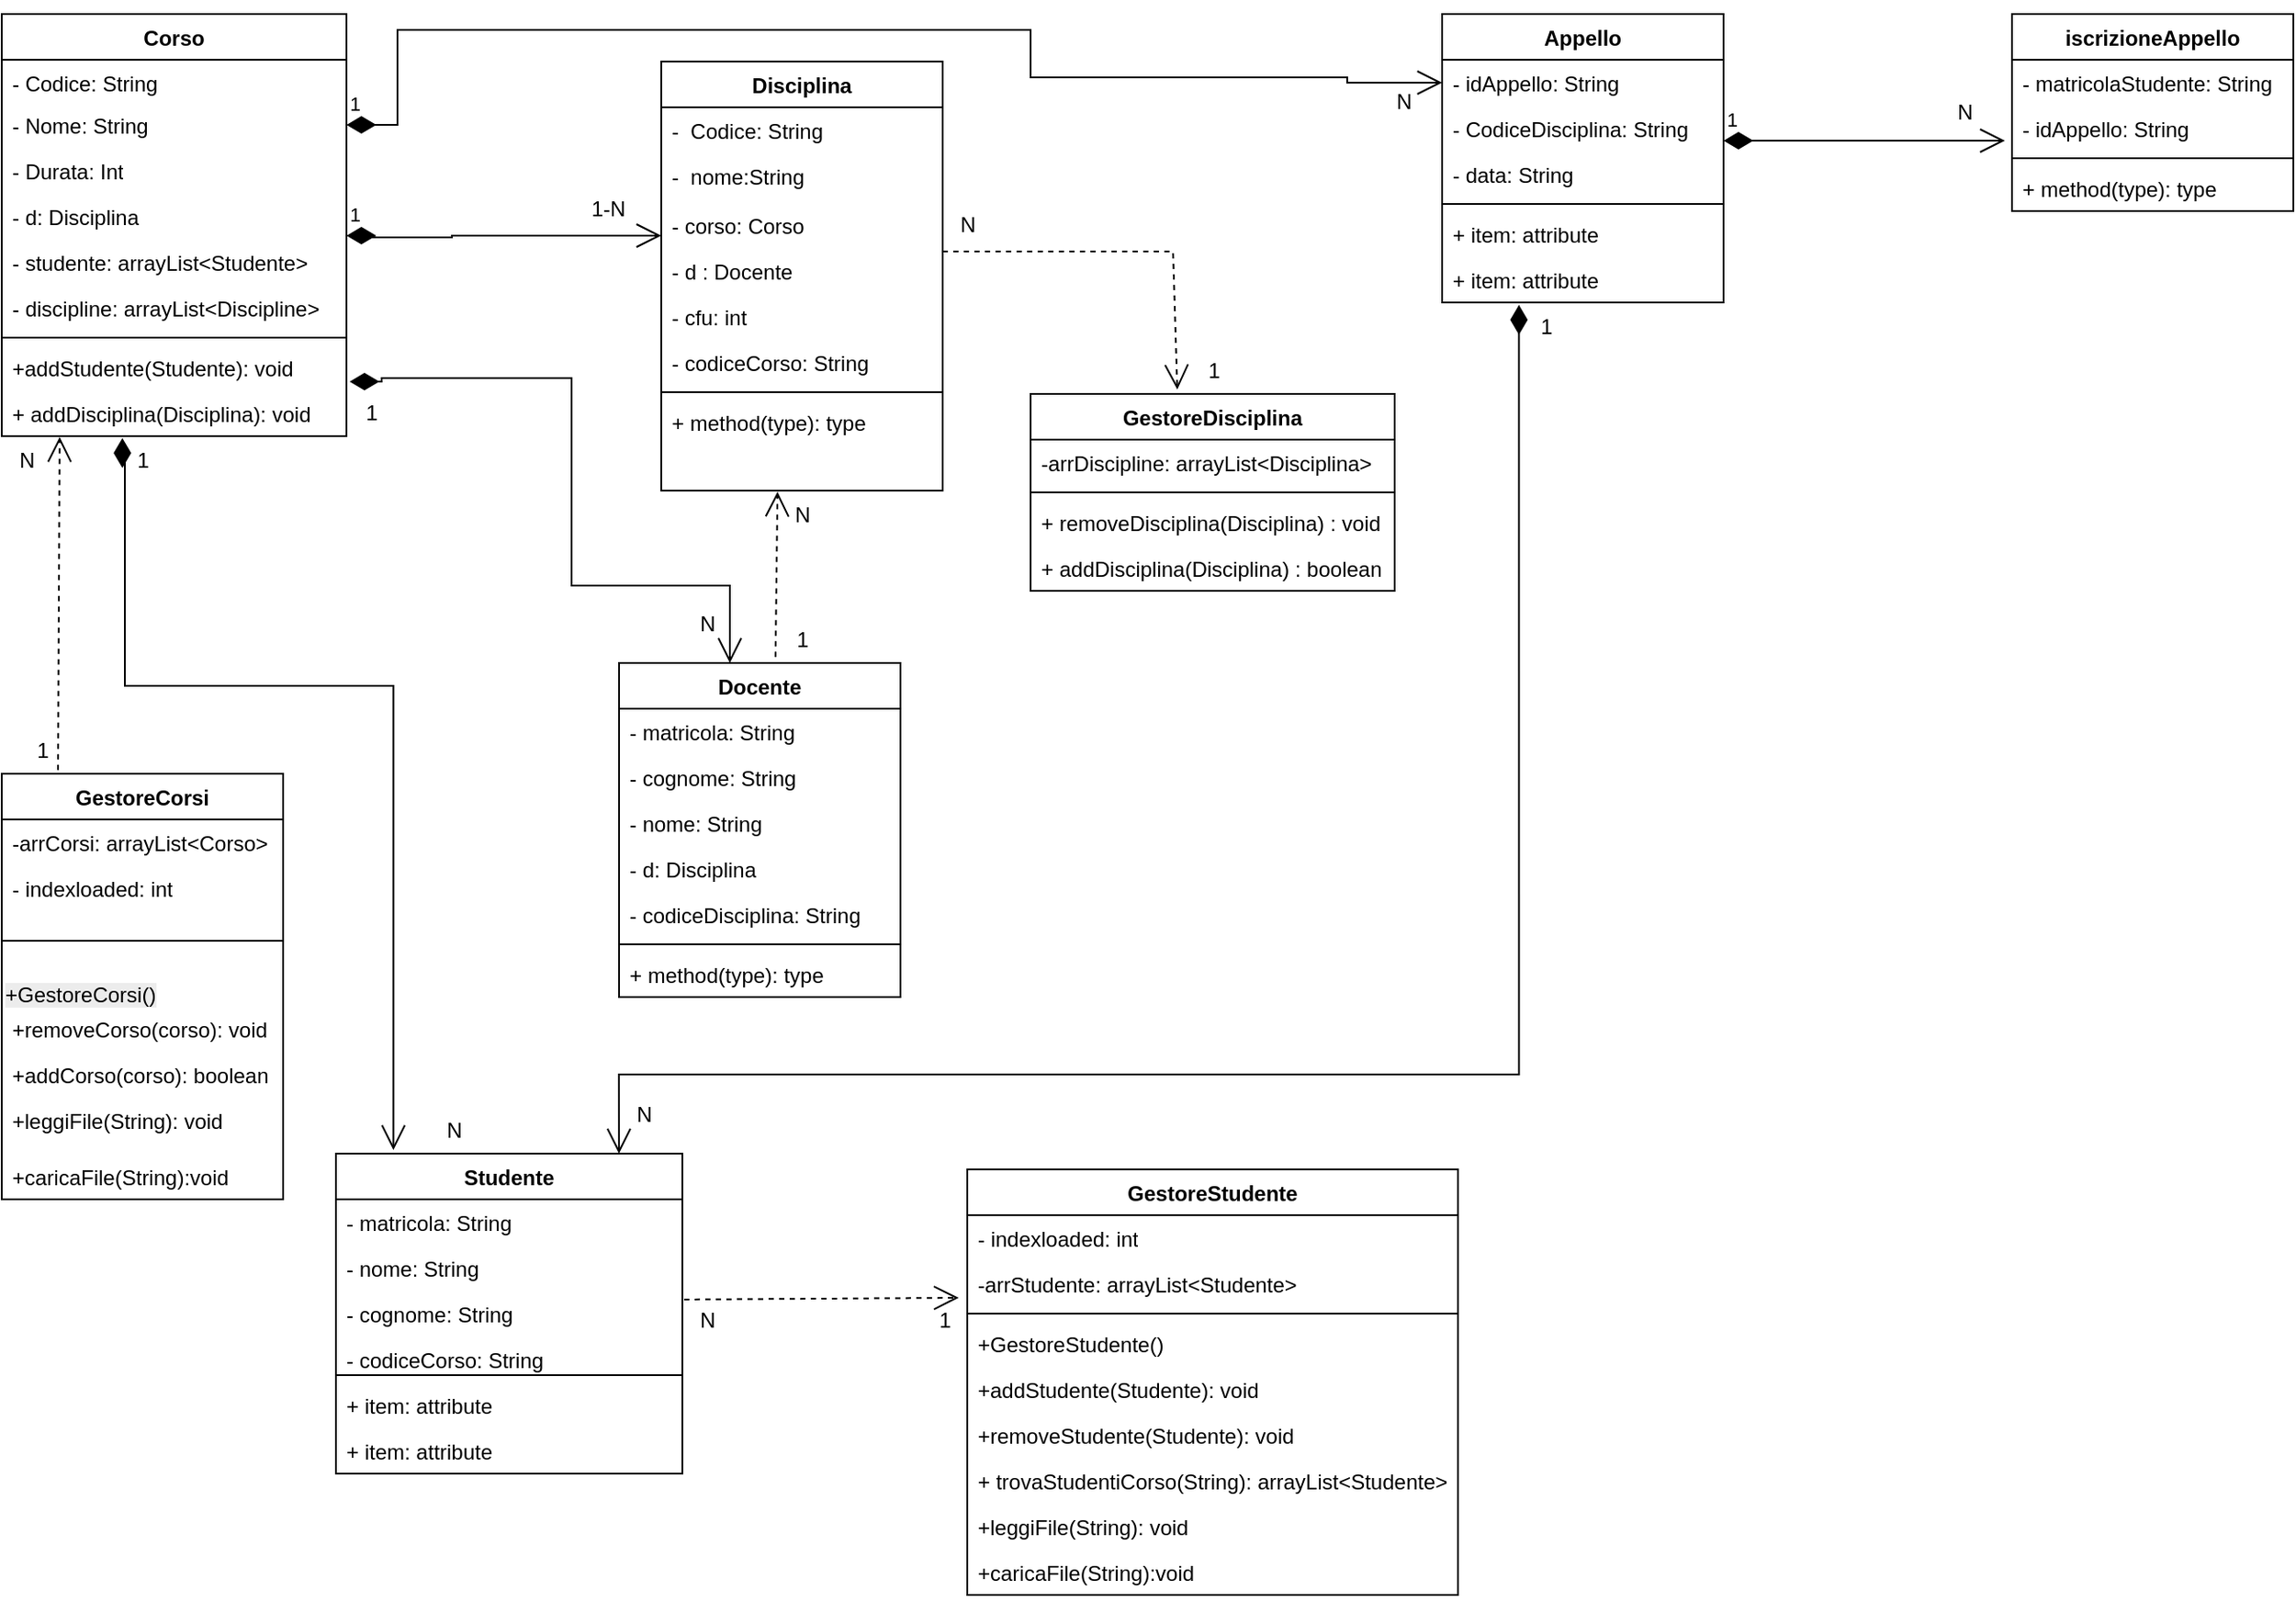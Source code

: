 <mxfile version="27.0.6">
  <diagram name="Pagina-1" id="zrOltd0jvPawRMICQZ1I">
    <mxGraphModel grid="1" page="1" gridSize="9" guides="1" tooltips="1" connect="1" arrows="1" fold="1" pageScale="1" pageWidth="2339" pageHeight="3300" math="0" shadow="0">
      <root>
        <mxCell id="0" />
        <mxCell id="1" parent="0" />
        <mxCell id="u9KpJ67e2X2LZNHjmxZA-2" value="Studente" style="swimlane;fontStyle=1;align=center;verticalAlign=top;childLayout=stackLayout;horizontal=1;startSize=26;horizontalStack=0;resizeParent=1;resizeParentMax=0;resizeLast=0;collapsible=1;marginBottom=0;whiteSpace=wrap;html=1;" vertex="1" parent="1">
          <mxGeometry x="244" y="648" width="197" height="182" as="geometry" />
        </mxCell>
        <mxCell id="u9KpJ67e2X2LZNHjmxZA-3" value="- matricola: String" style="text;strokeColor=none;fillColor=none;align=left;verticalAlign=top;spacingLeft=4;spacingRight=4;overflow=hidden;rotatable=0;points=[[0,0.5],[1,0.5]];portConstraint=eastwest;whiteSpace=wrap;html=1;" vertex="1" parent="u9KpJ67e2X2LZNHjmxZA-2">
          <mxGeometry y="26" width="197" height="26" as="geometry" />
        </mxCell>
        <mxCell id="u9KpJ67e2X2LZNHjmxZA-21" value="- nome: String" style="text;strokeColor=none;fillColor=none;align=left;verticalAlign=top;spacingLeft=4;spacingRight=4;overflow=hidden;rotatable=0;points=[[0,0.5],[1,0.5]];portConstraint=eastwest;whiteSpace=wrap;html=1;" vertex="1" parent="u9KpJ67e2X2LZNHjmxZA-2">
          <mxGeometry y="52" width="197" height="26" as="geometry" />
        </mxCell>
        <mxCell id="u9KpJ67e2X2LZNHjmxZA-22" value="- cognome: String" style="text;strokeColor=none;fillColor=none;align=left;verticalAlign=top;spacingLeft=4;spacingRight=4;overflow=hidden;rotatable=0;points=[[0,0.5],[1,0.5]];portConstraint=eastwest;whiteSpace=wrap;html=1;" vertex="1" parent="u9KpJ67e2X2LZNHjmxZA-2">
          <mxGeometry y="78" width="197" height="26" as="geometry" />
        </mxCell>
        <mxCell id="u9KpJ67e2X2LZNHjmxZA-23" value="- codiceCorso: String" style="text;strokeColor=none;fillColor=none;align=left;verticalAlign=top;spacingLeft=4;spacingRight=4;overflow=hidden;rotatable=0;points=[[0,0.5],[1,0.5]];portConstraint=eastwest;whiteSpace=wrap;html=1;" vertex="1" parent="u9KpJ67e2X2LZNHjmxZA-2">
          <mxGeometry y="104" width="197" height="18" as="geometry" />
        </mxCell>
        <mxCell id="u9KpJ67e2X2LZNHjmxZA-4" value="" style="line;strokeWidth=1;fillColor=none;align=left;verticalAlign=middle;spacingTop=-1;spacingLeft=3;spacingRight=3;rotatable=0;labelPosition=right;points=[];portConstraint=eastwest;strokeColor=inherit;" vertex="1" parent="u9KpJ67e2X2LZNHjmxZA-2">
          <mxGeometry y="122" width="197" height="8" as="geometry" />
        </mxCell>
        <mxCell id="l1aHyb-w4Z47YSSnWFu_-8" value="+ item: attribute" style="text;strokeColor=none;fillColor=none;align=left;verticalAlign=top;spacingLeft=4;spacingRight=4;overflow=hidden;rotatable=0;points=[[0,0.5],[1,0.5]];portConstraint=eastwest;whiteSpace=wrap;html=1;" vertex="1" parent="u9KpJ67e2X2LZNHjmxZA-2">
          <mxGeometry y="130" width="197" height="26" as="geometry" />
        </mxCell>
        <mxCell id="l1aHyb-w4Z47YSSnWFu_-7" value="+ item: attribute" style="text;strokeColor=none;fillColor=none;align=left;verticalAlign=top;spacingLeft=4;spacingRight=4;overflow=hidden;rotatable=0;points=[[0,0.5],[1,0.5]];portConstraint=eastwest;whiteSpace=wrap;html=1;" vertex="1" parent="u9KpJ67e2X2LZNHjmxZA-2">
          <mxGeometry y="156" width="197" height="26" as="geometry" />
        </mxCell>
        <mxCell id="u9KpJ67e2X2LZNHjmxZA-10" value="Docente" style="swimlane;fontStyle=1;align=center;verticalAlign=top;childLayout=stackLayout;horizontal=1;startSize=26;horizontalStack=0;resizeParent=1;resizeParentMax=0;resizeLast=0;collapsible=1;marginBottom=0;whiteSpace=wrap;html=1;" vertex="1" parent="1">
          <mxGeometry x="405" y="369" width="160" height="190" as="geometry" />
        </mxCell>
        <mxCell id="u9KpJ67e2X2LZNHjmxZA-11" value="- matricola: String" style="text;strokeColor=none;fillColor=none;align=left;verticalAlign=top;spacingLeft=4;spacingRight=4;overflow=hidden;rotatable=0;points=[[0,0.5],[1,0.5]];portConstraint=eastwest;whiteSpace=wrap;html=1;" vertex="1" parent="u9KpJ67e2X2LZNHjmxZA-10">
          <mxGeometry y="26" width="160" height="26" as="geometry" />
        </mxCell>
        <mxCell id="u9KpJ67e2X2LZNHjmxZA-37" value="- cognome: String" style="text;strokeColor=none;fillColor=none;align=left;verticalAlign=top;spacingLeft=4;spacingRight=4;overflow=hidden;rotatable=0;points=[[0,0.5],[1,0.5]];portConstraint=eastwest;whiteSpace=wrap;html=1;" vertex="1" parent="u9KpJ67e2X2LZNHjmxZA-10">
          <mxGeometry y="52" width="160" height="26" as="geometry" />
        </mxCell>
        <mxCell id="u9KpJ67e2X2LZNHjmxZA-38" value="- nome: String" style="text;strokeColor=none;fillColor=none;align=left;verticalAlign=top;spacingLeft=4;spacingRight=4;overflow=hidden;rotatable=0;points=[[0,0.5],[1,0.5]];portConstraint=eastwest;whiteSpace=wrap;html=1;" vertex="1" parent="u9KpJ67e2X2LZNHjmxZA-10">
          <mxGeometry y="78" width="160" height="26" as="geometry" />
        </mxCell>
        <mxCell id="DGTsBR7LO2FXorSKboLt-3" value="- d: Disciplina" style="text;strokeColor=none;fillColor=none;align=left;verticalAlign=top;spacingLeft=4;spacingRight=4;overflow=hidden;rotatable=0;points=[[0,0.5],[1,0.5]];portConstraint=eastwest;whiteSpace=wrap;html=1;" vertex="1" parent="u9KpJ67e2X2LZNHjmxZA-10">
          <mxGeometry y="104" width="160" height="26" as="geometry" />
        </mxCell>
        <mxCell id="u9KpJ67e2X2LZNHjmxZA-36" value="- codiceDisciplina: String" style="text;strokeColor=none;fillColor=none;align=left;verticalAlign=top;spacingLeft=4;spacingRight=4;overflow=hidden;rotatable=0;points=[[0,0.5],[1,0.5]];portConstraint=eastwest;whiteSpace=wrap;html=1;" vertex="1" parent="u9KpJ67e2X2LZNHjmxZA-10">
          <mxGeometry y="130" width="160" height="26" as="geometry" />
        </mxCell>
        <mxCell id="u9KpJ67e2X2LZNHjmxZA-12" value="" style="line;strokeWidth=1;fillColor=none;align=left;verticalAlign=middle;spacingTop=-1;spacingLeft=3;spacingRight=3;rotatable=0;labelPosition=right;points=[];portConstraint=eastwest;strokeColor=inherit;" vertex="1" parent="u9KpJ67e2X2LZNHjmxZA-10">
          <mxGeometry y="156" width="160" height="8" as="geometry" />
        </mxCell>
        <mxCell id="u9KpJ67e2X2LZNHjmxZA-13" value="+ method(type): type" style="text;strokeColor=none;fillColor=none;align=left;verticalAlign=top;spacingLeft=4;spacingRight=4;overflow=hidden;rotatable=0;points=[[0,0.5],[1,0.5]];portConstraint=eastwest;whiteSpace=wrap;html=1;" vertex="1" parent="u9KpJ67e2X2LZNHjmxZA-10">
          <mxGeometry y="164" width="160" height="26" as="geometry" />
        </mxCell>
        <mxCell id="u9KpJ67e2X2LZNHjmxZA-15" value="Corso" style="swimlane;fontStyle=1;align=center;verticalAlign=top;childLayout=stackLayout;horizontal=1;startSize=26;horizontalStack=0;resizeParent=1;resizeParentMax=0;resizeLast=0;collapsible=1;marginBottom=0;whiteSpace=wrap;html=1;" vertex="1" parent="1">
          <mxGeometry x="54" width="196" height="240" as="geometry" />
        </mxCell>
        <mxCell id="u9KpJ67e2X2LZNHjmxZA-16" value="- Codice: String" style="text;strokeColor=none;fillColor=none;align=left;verticalAlign=top;spacingLeft=4;spacingRight=4;overflow=hidden;rotatable=0;points=[[0,0.5],[1,0.5]];portConstraint=eastwest;whiteSpace=wrap;html=1;" vertex="1" parent="u9KpJ67e2X2LZNHjmxZA-15">
          <mxGeometry y="26" width="196" height="24" as="geometry" />
        </mxCell>
        <mxCell id="u9KpJ67e2X2LZNHjmxZA-19" value="- Nome: String" style="text;strokeColor=none;fillColor=none;align=left;verticalAlign=top;spacingLeft=4;spacingRight=4;overflow=hidden;rotatable=0;points=[[0,0.5],[1,0.5]];portConstraint=eastwest;whiteSpace=wrap;html=1;" vertex="1" parent="u9KpJ67e2X2LZNHjmxZA-15">
          <mxGeometry y="50" width="196" height="26" as="geometry" />
        </mxCell>
        <mxCell id="u9KpJ67e2X2LZNHjmxZA-20" value="- Durata: Int" style="text;strokeColor=none;fillColor=none;align=left;verticalAlign=top;spacingLeft=4;spacingRight=4;overflow=hidden;rotatable=0;points=[[0,0.5],[1,0.5]];portConstraint=eastwest;whiteSpace=wrap;html=1;" vertex="1" parent="u9KpJ67e2X2LZNHjmxZA-15">
          <mxGeometry y="76" width="196" height="26" as="geometry" />
        </mxCell>
        <mxCell id="kkSbD5CK2NlxPGICFgEk-29" value="- d: Disciplina" style="text;strokeColor=none;fillColor=none;align=left;verticalAlign=top;spacingLeft=4;spacingRight=4;overflow=hidden;rotatable=0;points=[[0,0.5],[1,0.5]];portConstraint=eastwest;whiteSpace=wrap;html=1;" vertex="1" parent="u9KpJ67e2X2LZNHjmxZA-15">
          <mxGeometry y="102" width="196" height="26" as="geometry" />
        </mxCell>
        <mxCell id="l1aHyb-w4Z47YSSnWFu_-5" value="- studente: arrayList&amp;lt;Studente&amp;gt;" style="text;strokeColor=none;fillColor=none;align=left;verticalAlign=top;spacingLeft=4;spacingRight=4;overflow=hidden;rotatable=0;points=[[0,0.5],[1,0.5]];portConstraint=eastwest;whiteSpace=wrap;html=1;" vertex="1" parent="u9KpJ67e2X2LZNHjmxZA-15">
          <mxGeometry y="128" width="196" height="26" as="geometry" />
        </mxCell>
        <mxCell id="DGTsBR7LO2FXorSKboLt-4" value="- discipline: arrayList&amp;lt;Discipline&amp;gt;" style="text;strokeColor=none;fillColor=none;align=left;verticalAlign=top;spacingLeft=4;spacingRight=4;overflow=hidden;rotatable=0;points=[[0,0.5],[1,0.5]];portConstraint=eastwest;whiteSpace=wrap;html=1;" vertex="1" parent="u9KpJ67e2X2LZNHjmxZA-15">
          <mxGeometry y="154" width="196" height="26" as="geometry" />
        </mxCell>
        <mxCell id="u9KpJ67e2X2LZNHjmxZA-17" value="" style="line;strokeWidth=1;fillColor=none;align=left;verticalAlign=middle;spacingTop=-1;spacingLeft=3;spacingRight=3;rotatable=0;labelPosition=right;points=[];portConstraint=eastwest;strokeColor=inherit;" vertex="1" parent="u9KpJ67e2X2LZNHjmxZA-15">
          <mxGeometry y="180" width="196" height="8" as="geometry" />
        </mxCell>
        <mxCell id="u9KpJ67e2X2LZNHjmxZA-18" value="+addStudente(Studente): void" style="text;strokeColor=none;fillColor=none;align=left;verticalAlign=top;spacingLeft=4;spacingRight=4;overflow=hidden;rotatable=0;points=[[0,0.5],[1,0.5]];portConstraint=eastwest;whiteSpace=wrap;html=1;" vertex="1" parent="u9KpJ67e2X2LZNHjmxZA-15">
          <mxGeometry y="188" width="196" height="26" as="geometry" />
        </mxCell>
        <mxCell id="DGTsBR7LO2FXorSKboLt-6" value="+ addDisciplina(Disciplina): void" style="text;strokeColor=none;fillColor=none;align=left;verticalAlign=top;spacingLeft=4;spacingRight=4;overflow=hidden;rotatable=0;points=[[0,0.5],[1,0.5]];portConstraint=eastwest;whiteSpace=wrap;html=1;" vertex="1" parent="u9KpJ67e2X2LZNHjmxZA-15">
          <mxGeometry y="214" width="196" height="26" as="geometry" />
        </mxCell>
        <mxCell id="u9KpJ67e2X2LZNHjmxZA-24" value="GestoreCorsi" style="swimlane;fontStyle=1;align=center;verticalAlign=top;childLayout=stackLayout;horizontal=1;startSize=26;horizontalStack=0;resizeParent=1;resizeParentMax=0;resizeLast=0;collapsible=1;marginBottom=0;whiteSpace=wrap;html=1;" vertex="1" parent="1">
          <mxGeometry x="54" y="432" width="160" height="242" as="geometry" />
        </mxCell>
        <mxCell id="u9KpJ67e2X2LZNHjmxZA-25" value="&lt;div&gt;-arrCorsi: arrayList&amp;lt;Corso&amp;gt;&lt;/div&gt;" style="text;strokeColor=none;fillColor=none;align=left;verticalAlign=top;spacingLeft=4;spacingRight=4;overflow=hidden;rotatable=0;points=[[0,0.5],[1,0.5]];portConstraint=eastwest;whiteSpace=wrap;html=1;" vertex="1" parent="u9KpJ67e2X2LZNHjmxZA-24">
          <mxGeometry y="26" width="160" height="26" as="geometry" />
        </mxCell>
        <mxCell id="kkSbD5CK2NlxPGICFgEk-30" value="- indexloaded: int" style="text;strokeColor=none;fillColor=none;align=left;verticalAlign=top;spacingLeft=4;spacingRight=4;overflow=hidden;rotatable=0;points=[[0,0.5],[1,0.5]];portConstraint=eastwest;whiteSpace=wrap;html=1;" vertex="1" parent="u9KpJ67e2X2LZNHjmxZA-24">
          <mxGeometry y="52" width="160" height="26" as="geometry" />
        </mxCell>
        <mxCell id="u9KpJ67e2X2LZNHjmxZA-26" value="" style="line;strokeWidth=1;fillColor=none;align=left;verticalAlign=middle;spacingTop=-1;spacingLeft=3;spacingRight=3;rotatable=0;labelPosition=right;points=[];portConstraint=eastwest;strokeColor=inherit;" vertex="1" parent="u9KpJ67e2X2LZNHjmxZA-24">
          <mxGeometry y="78" width="160" height="34" as="geometry" />
        </mxCell>
        <mxCell id="u9KpJ67e2X2LZNHjmxZA-32" value="&lt;span style=&quot;color: rgb(0, 0, 0); font-family: Helvetica; font-size: 12px; font-style: normal; font-variant-ligatures: normal; font-variant-caps: normal; font-weight: 400; letter-spacing: normal; orphans: 2; text-align: left; text-indent: 0px; text-transform: none; widows: 2; word-spacing: 0px; -webkit-text-stroke-width: 0px; white-space: normal; background-color: rgb(236, 236, 236); text-decoration-thickness: initial; text-decoration-style: initial; text-decoration-color: initial; float: none; display: inline !important;&quot;&gt;+GestoreCorsi()&lt;/span&gt;" style="text;whiteSpace=wrap;html=1;" vertex="1" parent="u9KpJ67e2X2LZNHjmxZA-24">
          <mxGeometry y="112" width="160" height="20" as="geometry" />
        </mxCell>
        <mxCell id="u9KpJ67e2X2LZNHjmxZA-34" value="+removeCorso(corso): void" style="text;strokeColor=none;fillColor=none;align=left;verticalAlign=top;spacingLeft=4;spacingRight=4;overflow=hidden;rotatable=0;points=[[0,0.5],[1,0.5]];portConstraint=eastwest;whiteSpace=wrap;html=1;" vertex="1" parent="u9KpJ67e2X2LZNHjmxZA-24">
          <mxGeometry y="132" width="160" height="26" as="geometry" />
        </mxCell>
        <mxCell id="u9KpJ67e2X2LZNHjmxZA-33" value="+addCorso(corso): boolean" style="text;strokeColor=none;fillColor=none;align=left;verticalAlign=top;spacingLeft=4;spacingRight=4;overflow=hidden;rotatable=0;points=[[0,0.5],[1,0.5]];portConstraint=eastwest;whiteSpace=wrap;html=1;" vertex="1" parent="u9KpJ67e2X2LZNHjmxZA-24">
          <mxGeometry y="158" width="160" height="26" as="geometry" />
        </mxCell>
        <mxCell id="u9KpJ67e2X2LZNHjmxZA-35" value="+leggiFile(String): void" style="text;strokeColor=none;fillColor=none;align=left;verticalAlign=top;spacingLeft=4;spacingRight=4;overflow=hidden;rotatable=0;points=[[0,0.5],[1,0.5]];portConstraint=eastwest;whiteSpace=wrap;html=1;" vertex="1" parent="u9KpJ67e2X2LZNHjmxZA-24">
          <mxGeometry y="184" width="160" height="32" as="geometry" />
        </mxCell>
        <mxCell id="m9KVR0PEDD8SspBuFw77-23" value="+caricaFile(String):void" style="text;strokeColor=none;fillColor=none;align=left;verticalAlign=top;spacingLeft=4;spacingRight=4;overflow=hidden;rotatable=0;points=[[0,0.5],[1,0.5]];portConstraint=eastwest;whiteSpace=wrap;html=1;" vertex="1" parent="u9KpJ67e2X2LZNHjmxZA-24">
          <mxGeometry y="216" width="160" height="26" as="geometry" />
        </mxCell>
        <mxCell id="u9KpJ67e2X2LZNHjmxZA-28" value="GestoreStudente" style="swimlane;fontStyle=1;align=center;verticalAlign=top;childLayout=stackLayout;horizontal=1;startSize=26;horizontalStack=0;resizeParent=1;resizeParentMax=0;resizeLast=0;collapsible=1;marginBottom=0;whiteSpace=wrap;html=1;" vertex="1" parent="1">
          <mxGeometry x="603" y="657" width="279" height="242" as="geometry" />
        </mxCell>
        <mxCell id="DGTsBR7LO2FXorSKboLt-18" value="- indexloaded: int" style="text;strokeColor=none;fillColor=none;align=left;verticalAlign=top;spacingLeft=4;spacingRight=4;overflow=hidden;rotatable=0;points=[[0,0.5],[1,0.5]];portConstraint=eastwest;whiteSpace=wrap;html=1;" vertex="1" parent="u9KpJ67e2X2LZNHjmxZA-28">
          <mxGeometry y="26" width="279" height="26" as="geometry" />
        </mxCell>
        <mxCell id="u9KpJ67e2X2LZNHjmxZA-29" value="-arrStudente: arrayList&amp;lt;Studente&amp;gt;" style="text;strokeColor=none;fillColor=none;align=left;verticalAlign=top;spacingLeft=4;spacingRight=4;overflow=hidden;rotatable=0;points=[[0,0.5],[1,0.5]];portConstraint=eastwest;whiteSpace=wrap;html=1;" vertex="1" parent="u9KpJ67e2X2LZNHjmxZA-28">
          <mxGeometry y="52" width="279" height="26" as="geometry" />
        </mxCell>
        <mxCell id="u9KpJ67e2X2LZNHjmxZA-30" value="" style="line;strokeWidth=1;fillColor=none;align=left;verticalAlign=middle;spacingTop=-1;spacingLeft=3;spacingRight=3;rotatable=0;labelPosition=right;points=[];portConstraint=eastwest;strokeColor=inherit;" vertex="1" parent="u9KpJ67e2X2LZNHjmxZA-28">
          <mxGeometry y="78" width="279" height="8" as="geometry" />
        </mxCell>
        <mxCell id="u9KpJ67e2X2LZNHjmxZA-31" value="+GestoreStudente()" style="text;strokeColor=none;fillColor=none;align=left;verticalAlign=top;spacingLeft=4;spacingRight=4;overflow=hidden;rotatable=0;points=[[0,0.5],[1,0.5]];portConstraint=eastwest;whiteSpace=wrap;html=1;" vertex="1" parent="u9KpJ67e2X2LZNHjmxZA-28">
          <mxGeometry y="86" width="279" height="26" as="geometry" />
        </mxCell>
        <mxCell id="l1aHyb-w4Z47YSSnWFu_-10" value="+addStudente(Studente): void" style="text;strokeColor=none;fillColor=none;align=left;verticalAlign=top;spacingLeft=4;spacingRight=4;overflow=hidden;rotatable=0;points=[[0,0.5],[1,0.5]];portConstraint=eastwest;whiteSpace=wrap;html=1;" vertex="1" parent="u9KpJ67e2X2LZNHjmxZA-28">
          <mxGeometry y="112" width="279" height="26" as="geometry" />
        </mxCell>
        <mxCell id="l1aHyb-w4Z47YSSnWFu_-11" value="+removeStudente(Studente): void" style="text;strokeColor=none;fillColor=none;align=left;verticalAlign=top;spacingLeft=4;spacingRight=4;overflow=hidden;rotatable=0;points=[[0,0.5],[1,0.5]];portConstraint=eastwest;whiteSpace=wrap;html=1;" vertex="1" parent="u9KpJ67e2X2LZNHjmxZA-28">
          <mxGeometry y="138" width="279" height="26" as="geometry" />
        </mxCell>
        <mxCell id="l1aHyb-w4Z47YSSnWFu_-12" value="+ trovaStudentiCorso(String): arrayList&amp;lt;Studente&amp;gt;" style="text;strokeColor=none;fillColor=none;align=left;verticalAlign=top;spacingLeft=4;spacingRight=4;overflow=hidden;rotatable=0;points=[[0,0.5],[1,0.5]];portConstraint=eastwest;whiteSpace=wrap;html=1;" vertex="1" parent="u9KpJ67e2X2LZNHjmxZA-28">
          <mxGeometry y="164" width="279" height="26" as="geometry" />
        </mxCell>
        <mxCell id="DGTsBR7LO2FXorSKboLt-22" value="+leggiFile(String): void" style="text;strokeColor=none;fillColor=none;align=left;verticalAlign=top;spacingLeft=4;spacingRight=4;overflow=hidden;rotatable=0;points=[[0,0.5],[1,0.5]];portConstraint=eastwest;whiteSpace=wrap;html=1;" vertex="1" parent="u9KpJ67e2X2LZNHjmxZA-28">
          <mxGeometry y="190" width="279" height="26" as="geometry" />
        </mxCell>
        <mxCell id="DGTsBR7LO2FXorSKboLt-21" value="+caricaFile(String):void" style="text;strokeColor=none;fillColor=none;align=left;verticalAlign=top;spacingLeft=4;spacingRight=4;overflow=hidden;rotatable=0;points=[[0,0.5],[1,0.5]];portConstraint=eastwest;whiteSpace=wrap;html=1;" vertex="1" parent="u9KpJ67e2X2LZNHjmxZA-28">
          <mxGeometry y="216" width="279" height="26" as="geometry" />
        </mxCell>
        <mxCell id="m9KVR0PEDD8SspBuFw77-1" value="Appello" style="swimlane;fontStyle=1;align=center;verticalAlign=top;childLayout=stackLayout;horizontal=1;startSize=26;horizontalStack=0;resizeParent=1;resizeParentMax=0;resizeLast=0;collapsible=1;marginBottom=0;whiteSpace=wrap;html=1;" vertex="1" parent="1">
          <mxGeometry x="873" width="160" height="164" as="geometry" />
        </mxCell>
        <mxCell id="m9KVR0PEDD8SspBuFw77-2" value="- idAppello: String" style="text;strokeColor=none;fillColor=none;align=left;verticalAlign=top;spacingLeft=4;spacingRight=4;overflow=hidden;rotatable=0;points=[[0,0.5],[1,0.5]];portConstraint=eastwest;whiteSpace=wrap;html=1;" vertex="1" parent="m9KVR0PEDD8SspBuFw77-1">
          <mxGeometry y="26" width="160" height="26" as="geometry" />
        </mxCell>
        <mxCell id="l1aHyb-w4Z47YSSnWFu_-19" value="- CodiceDisciplina: String" style="text;strokeColor=none;fillColor=none;align=left;verticalAlign=top;spacingLeft=4;spacingRight=4;overflow=hidden;rotatable=0;points=[[0,0.5],[1,0.5]];portConstraint=eastwest;whiteSpace=wrap;html=1;" vertex="1" parent="m9KVR0PEDD8SspBuFw77-1">
          <mxGeometry y="52" width="160" height="26" as="geometry" />
        </mxCell>
        <mxCell id="l1aHyb-w4Z47YSSnWFu_-18" value="- data: String" style="text;strokeColor=none;fillColor=none;align=left;verticalAlign=top;spacingLeft=4;spacingRight=4;overflow=hidden;rotatable=0;points=[[0,0.5],[1,0.5]];portConstraint=eastwest;whiteSpace=wrap;html=1;" vertex="1" parent="m9KVR0PEDD8SspBuFw77-1">
          <mxGeometry y="78" width="160" height="26" as="geometry" />
        </mxCell>
        <mxCell id="m9KVR0PEDD8SspBuFw77-3" value="" style="line;strokeWidth=1;fillColor=none;align=left;verticalAlign=middle;spacingTop=-1;spacingLeft=3;spacingRight=3;rotatable=0;labelPosition=right;points=[];portConstraint=eastwest;strokeColor=inherit;" vertex="1" parent="m9KVR0PEDD8SspBuFw77-1">
          <mxGeometry y="104" width="160" height="8" as="geometry" />
        </mxCell>
        <mxCell id="l1aHyb-w4Z47YSSnWFu_-20" value="+ item: attribute" style="text;strokeColor=none;fillColor=none;align=left;verticalAlign=top;spacingLeft=4;spacingRight=4;overflow=hidden;rotatable=0;points=[[0,0.5],[1,0.5]];portConstraint=eastwest;whiteSpace=wrap;html=1;" vertex="1" parent="m9KVR0PEDD8SspBuFw77-1">
          <mxGeometry y="112" width="160" height="26" as="geometry" />
        </mxCell>
        <mxCell id="l1aHyb-w4Z47YSSnWFu_-21" value="+ item: attribute" style="text;strokeColor=none;fillColor=none;align=left;verticalAlign=top;spacingLeft=4;spacingRight=4;overflow=hidden;rotatable=0;points=[[0,0.5],[1,0.5]];portConstraint=eastwest;whiteSpace=wrap;html=1;" vertex="1" parent="m9KVR0PEDD8SspBuFw77-1">
          <mxGeometry y="138" width="160" height="26" as="geometry" />
        </mxCell>
        <mxCell id="m9KVR0PEDD8SspBuFw77-5" value="iscrizioneAppello" style="swimlane;fontStyle=1;align=center;verticalAlign=top;childLayout=stackLayout;horizontal=1;startSize=26;horizontalStack=0;resizeParent=1;resizeParentMax=0;resizeLast=0;collapsible=1;marginBottom=0;whiteSpace=wrap;html=1;" vertex="1" parent="1">
          <mxGeometry x="1197" width="160" height="112" as="geometry" />
        </mxCell>
        <mxCell id="DGTsBR7LO2FXorSKboLt-2" value="- matricolaStudente: String" style="text;strokeColor=none;fillColor=none;align=left;verticalAlign=top;spacingLeft=4;spacingRight=4;overflow=hidden;rotatable=0;points=[[0,0.5],[1,0.5]];portConstraint=eastwest;whiteSpace=wrap;html=1;" vertex="1" parent="m9KVR0PEDD8SspBuFw77-5">
          <mxGeometry y="26" width="160" height="26" as="geometry" />
        </mxCell>
        <mxCell id="m9KVR0PEDD8SspBuFw77-6" value="- idAppello: String" style="text;strokeColor=none;fillColor=none;align=left;verticalAlign=top;spacingLeft=4;spacingRight=4;overflow=hidden;rotatable=0;points=[[0,0.5],[1,0.5]];portConstraint=eastwest;whiteSpace=wrap;html=1;" vertex="1" parent="m9KVR0PEDD8SspBuFw77-5">
          <mxGeometry y="52" width="160" height="26" as="geometry" />
        </mxCell>
        <mxCell id="m9KVR0PEDD8SspBuFw77-7" value="" style="line;strokeWidth=1;fillColor=none;align=left;verticalAlign=middle;spacingTop=-1;spacingLeft=3;spacingRight=3;rotatable=0;labelPosition=right;points=[];portConstraint=eastwest;strokeColor=inherit;" vertex="1" parent="m9KVR0PEDD8SspBuFw77-5">
          <mxGeometry y="78" width="160" height="8" as="geometry" />
        </mxCell>
        <mxCell id="m9KVR0PEDD8SspBuFw77-8" value="+ method(type): type" style="text;strokeColor=none;fillColor=none;align=left;verticalAlign=top;spacingLeft=4;spacingRight=4;overflow=hidden;rotatable=0;points=[[0,0.5],[1,0.5]];portConstraint=eastwest;whiteSpace=wrap;html=1;" vertex="1" parent="m9KVR0PEDD8SspBuFw77-5">
          <mxGeometry y="86" width="160" height="26" as="geometry" />
        </mxCell>
        <mxCell id="m9KVR0PEDD8SspBuFw77-13" value="Disciplina" style="swimlane;fontStyle=1;align=center;verticalAlign=top;childLayout=stackLayout;horizontal=1;startSize=26;horizontalStack=0;resizeParent=1;resizeParentMax=0;resizeLast=0;collapsible=1;marginBottom=0;whiteSpace=wrap;html=1;" vertex="1" parent="1">
          <mxGeometry x="429" y="27" width="160" height="244" as="geometry" />
        </mxCell>
        <mxCell id="m9KVR0PEDD8SspBuFw77-14" value="-&amp;nbsp; Codice: String" style="text;strokeColor=none;fillColor=none;align=left;verticalAlign=top;spacingLeft=4;spacingRight=4;overflow=hidden;rotatable=0;points=[[0,0.5],[1,0.5]];portConstraint=eastwest;whiteSpace=wrap;html=1;" vertex="1" parent="m9KVR0PEDD8SspBuFw77-13">
          <mxGeometry y="26" width="160" height="26" as="geometry" />
        </mxCell>
        <mxCell id="m9KVR0PEDD8SspBuFw77-20" value="-&amp;nbsp; nome:String" style="text;strokeColor=none;fillColor=none;align=left;verticalAlign=top;spacingLeft=4;spacingRight=4;overflow=hidden;rotatable=0;points=[[0,0.5],[1,0.5]];portConstraint=eastwest;whiteSpace=wrap;html=1;" vertex="1" parent="m9KVR0PEDD8SspBuFw77-13">
          <mxGeometry y="52" width="160" height="28" as="geometry" />
        </mxCell>
        <mxCell id="m9KVR0PEDD8SspBuFw77-21" value="- corso: Corso" style="text;strokeColor=none;fillColor=none;align=left;verticalAlign=top;spacingLeft=4;spacingRight=4;overflow=hidden;rotatable=0;points=[[0,0.5],[1,0.5]];portConstraint=eastwest;whiteSpace=wrap;html=1;" vertex="1" parent="m9KVR0PEDD8SspBuFw77-13">
          <mxGeometry y="80" width="160" height="26" as="geometry" />
        </mxCell>
        <mxCell id="l1aHyb-w4Z47YSSnWFu_-2" value="- d : Docente" style="text;strokeColor=none;fillColor=none;align=left;verticalAlign=top;spacingLeft=4;spacingRight=4;overflow=hidden;rotatable=0;points=[[0,0.5],[1,0.5]];portConstraint=eastwest;whiteSpace=wrap;html=1;" vertex="1" parent="m9KVR0PEDD8SspBuFw77-13">
          <mxGeometry y="106" width="160" height="26" as="geometry" />
        </mxCell>
        <mxCell id="kkSbD5CK2NlxPGICFgEk-27" value="- cfu: int" style="text;strokeColor=none;fillColor=none;align=left;verticalAlign=top;spacingLeft=4;spacingRight=4;overflow=hidden;rotatable=0;points=[[0,0.5],[1,0.5]];portConstraint=eastwest;whiteSpace=wrap;html=1;" vertex="1" parent="m9KVR0PEDD8SspBuFw77-13">
          <mxGeometry y="132" width="160" height="26" as="geometry" />
        </mxCell>
        <mxCell id="l1aHyb-w4Z47YSSnWFu_-3" value="- codiceCorso: String" style="text;strokeColor=none;fillColor=none;align=left;verticalAlign=top;spacingLeft=4;spacingRight=4;overflow=hidden;rotatable=0;points=[[0,0.5],[1,0.5]];portConstraint=eastwest;whiteSpace=wrap;html=1;" vertex="1" parent="m9KVR0PEDD8SspBuFw77-13">
          <mxGeometry y="158" width="160" height="26" as="geometry" />
        </mxCell>
        <mxCell id="m9KVR0PEDD8SspBuFw77-15" value="" style="line;strokeWidth=1;fillColor=none;align=left;verticalAlign=middle;spacingTop=-1;spacingLeft=3;spacingRight=3;rotatable=0;labelPosition=right;points=[];portConstraint=eastwest;strokeColor=inherit;" vertex="1" parent="m9KVR0PEDD8SspBuFw77-13">
          <mxGeometry y="184" width="160" height="8" as="geometry" />
        </mxCell>
        <mxCell id="m9KVR0PEDD8SspBuFw77-16" value="+ method(type): type" style="text;strokeColor=none;fillColor=none;align=left;verticalAlign=top;spacingLeft=4;spacingRight=4;overflow=hidden;rotatable=0;points=[[0,0.5],[1,0.5]];portConstraint=eastwest;whiteSpace=wrap;html=1;" vertex="1" parent="m9KVR0PEDD8SspBuFw77-13">
          <mxGeometry y="192" width="160" height="52" as="geometry" />
        </mxCell>
        <mxCell id="m9KVR0PEDD8SspBuFw77-19" value="1-N" style="text;strokeColor=none;align=center;fillColor=none;html=1;verticalAlign=middle;whiteSpace=wrap;rounded=0;" vertex="1" parent="1">
          <mxGeometry x="369" y="96" width="60" height="30" as="geometry" />
        </mxCell>
        <mxCell id="l1aHyb-w4Z47YSSnWFu_-28" value="N" style="text;html=1;align=center;verticalAlign=middle;resizable=0;points=[];autosize=1;strokeColor=none;fillColor=none;" vertex="1" parent="1">
          <mxGeometry x="441" y="729" width="27" height="27" as="geometry" />
        </mxCell>
        <mxCell id="l1aHyb-w4Z47YSSnWFu_-29" value="1" style="text;html=1;align=center;verticalAlign=middle;resizable=0;points=[];autosize=1;strokeColor=none;fillColor=none;" vertex="1" parent="1">
          <mxGeometry x="576" y="729" width="27" height="27" as="geometry" />
        </mxCell>
        <mxCell id="kkSbD5CK2NlxPGICFgEk-2" value="N" style="text;html=1;align=center;verticalAlign=middle;resizable=0;points=[];autosize=1;strokeColor=none;fillColor=none;" vertex="1" parent="1">
          <mxGeometry x="495.5" y="271" width="27" height="27" as="geometry" />
        </mxCell>
        <mxCell id="kkSbD5CK2NlxPGICFgEk-3" value="1" style="text;html=1;align=center;verticalAlign=middle;resizable=0;points=[];autosize=1;strokeColor=none;fillColor=none;" vertex="1" parent="1">
          <mxGeometry x="495.5" y="342" width="27" height="27" as="geometry" />
        </mxCell>
        <mxCell id="kkSbD5CK2NlxPGICFgEk-4" value="" style="endArrow=open;html=1;endSize=12;startArrow=diamondThin;startSize=14;startFill=1;edgeStyle=orthogonalEdgeStyle;align=left;verticalAlign=bottom;rounded=0;entryX=0.307;entryY=-0.003;entryDx=0;entryDy=0;entryPerimeter=0;exitX=1.009;exitY=0.808;exitDx=0;exitDy=0;exitPerimeter=0;" edge="1" parent="1" source="u9KpJ67e2X2LZNHjmxZA-18">
          <mxGeometry x="-1" y="3" relative="1" as="geometry">
            <mxPoint x="270" y="207" as="sourcePoint" />
            <mxPoint x="468.0" y="369.0" as="targetPoint" />
            <Array as="points">
              <mxPoint x="270" y="209" />
              <mxPoint x="270" y="207" />
              <mxPoint x="378" y="207" />
              <mxPoint x="378" y="325" />
              <mxPoint x="468" y="325" />
            </Array>
            <mxPoint as="offset" />
          </mxGeometry>
        </mxCell>
        <mxCell id="kkSbD5CK2NlxPGICFgEk-5" value="1" style="text;html=1;align=center;verticalAlign=middle;resizable=0;points=[];autosize=1;strokeColor=none;fillColor=none;" vertex="1" parent="1">
          <mxGeometry x="250" y="213" width="27" height="27" as="geometry" />
        </mxCell>
        <mxCell id="kkSbD5CK2NlxPGICFgEk-6" value="N" style="text;html=1;align=center;verticalAlign=middle;resizable=0;points=[];autosize=1;strokeColor=none;fillColor=none;" vertex="1" parent="1">
          <mxGeometry x="441" y="333" width="27" height="27" as="geometry" />
        </mxCell>
        <mxCell id="kkSbD5CK2NlxPGICFgEk-7" value="" style="endArrow=open;endSize=12;dashed=1;html=1;rounded=0;exitX=0.556;exitY=-0.018;exitDx=0;exitDy=0;exitPerimeter=0;entryX=0.413;entryY=1.012;entryDx=0;entryDy=0;entryPerimeter=0;" edge="1" parent="1" source="u9KpJ67e2X2LZNHjmxZA-10" target="m9KVR0PEDD8SspBuFw77-16">
          <mxGeometry width="160" relative="1" as="geometry">
            <mxPoint x="648" y="297" as="sourcePoint" />
            <mxPoint x="808" y="297" as="targetPoint" />
          </mxGeometry>
        </mxCell>
        <mxCell id="kkSbD5CK2NlxPGICFgEk-10" value="" style="endArrow=open;endSize=12;dashed=1;html=1;rounded=0;exitX=0.2;exitY=-0.009;exitDx=0;exitDy=0;exitPerimeter=0;entryX=0.168;entryY=1.02;entryDx=0;entryDy=0;entryPerimeter=0;" edge="1" parent="1" source="u9KpJ67e2X2LZNHjmxZA-24" target="DGTsBR7LO2FXorSKboLt-6">
          <mxGeometry width="160" relative="1" as="geometry">
            <mxPoint x="648" y="297" as="sourcePoint" />
            <mxPoint x="86" y="297" as="targetPoint" />
          </mxGeometry>
        </mxCell>
        <mxCell id="kkSbD5CK2NlxPGICFgEk-11" value="1" style="text;html=1;align=center;verticalAlign=middle;resizable=0;points=[];autosize=1;strokeColor=none;fillColor=none;" vertex="1" parent="1">
          <mxGeometry x="63" y="405" width="27" height="27" as="geometry" />
        </mxCell>
        <mxCell id="kkSbD5CK2NlxPGICFgEk-12" value="N" style="text;html=1;align=center;verticalAlign=middle;resizable=0;points=[];autosize=1;strokeColor=none;fillColor=none;" vertex="1" parent="1">
          <mxGeometry x="54" y="240" width="27" height="27" as="geometry" />
        </mxCell>
        <mxCell id="kkSbD5CK2NlxPGICFgEk-15" value="" style="endArrow=open;endSize=12;dashed=1;html=1;rounded=0;exitX=1.005;exitY=0.192;exitDx=0;exitDy=0;exitPerimeter=0;entryX=0.82;entryY=0.037;entryDx=0;entryDy=0;entryPerimeter=0;" edge="1" parent="1" source="u9KpJ67e2X2LZNHjmxZA-22" target="l1aHyb-w4Z47YSSnWFu_-29">
          <mxGeometry width="160" relative="1" as="geometry">
            <mxPoint x="648" y="603" as="sourcePoint" />
            <mxPoint x="808" y="603" as="targetPoint" />
          </mxGeometry>
        </mxCell>
        <mxCell id="kkSbD5CK2NlxPGICFgEk-16" value="1" style="endArrow=open;html=1;endSize=12;startArrow=diamondThin;startSize=14;startFill=1;edgeStyle=orthogonalEdgeStyle;align=left;verticalAlign=bottom;rounded=0;entryX=0;entryY=0.5;entryDx=0;entryDy=0;" edge="1" parent="1" target="m9KVR0PEDD8SspBuFw77-2">
          <mxGeometry x="-1" y="3" relative="1" as="geometry">
            <mxPoint x="250" y="63" as="sourcePoint" />
            <mxPoint x="639" y="9" as="targetPoint" />
            <Array as="points">
              <mxPoint x="279" y="63" />
              <mxPoint x="279" y="9" />
              <mxPoint x="639" y="9" />
              <mxPoint x="639" y="36" />
              <mxPoint x="819" y="36" />
              <mxPoint x="819" y="39" />
            </Array>
          </mxGeometry>
        </mxCell>
        <mxCell id="kkSbD5CK2NlxPGICFgEk-17" value="N" style="text;html=1;align=center;verticalAlign=middle;resizable=0;points=[];autosize=1;strokeColor=none;fillColor=none;" vertex="1" parent="1">
          <mxGeometry x="837" y="36" width="27" height="27" as="geometry" />
        </mxCell>
        <mxCell id="kkSbD5CK2NlxPGICFgEk-20" value="1" style="endArrow=open;html=1;endSize=12;startArrow=diamondThin;startSize=14;startFill=1;edgeStyle=orthogonalEdgeStyle;align=left;verticalAlign=bottom;rounded=0;entryX=1;entryY=1;entryDx=0;entryDy=0;" edge="1" parent="1" target="m9KVR0PEDD8SspBuFw77-19">
          <mxGeometry x="-1" y="3" relative="1" as="geometry">
            <mxPoint x="250" y="126" as="sourcePoint" />
            <mxPoint x="410" y="126" as="targetPoint" />
            <Array as="points">
              <mxPoint x="261" y="126" />
              <mxPoint x="261" y="127" />
              <mxPoint x="310" y="127" />
              <mxPoint x="310" y="126" />
            </Array>
          </mxGeometry>
        </mxCell>
        <mxCell id="kkSbD5CK2NlxPGICFgEk-21" value="" style="endArrow=open;html=1;endSize=12;startArrow=diamondThin;startSize=14;startFill=1;edgeStyle=orthogonalEdgeStyle;align=left;verticalAlign=bottom;rounded=0;exitX=0.35;exitY=1.043;exitDx=0;exitDy=0;exitPerimeter=0;entryX=0.166;entryY=-0.011;entryDx=0;entryDy=0;entryPerimeter=0;" edge="1" parent="1" source="DGTsBR7LO2FXorSKboLt-6" target="u9KpJ67e2X2LZNHjmxZA-2">
          <mxGeometry x="-1" y="3" relative="1" as="geometry">
            <mxPoint x="124.034" y="298" as="sourcePoint" />
            <mxPoint x="272.97" y="634" as="targetPoint" />
            <Array as="points">
              <mxPoint x="123" y="252" />
              <mxPoint x="124" y="252" />
              <mxPoint x="124" y="382" />
              <mxPoint x="277" y="382" />
            </Array>
          </mxGeometry>
        </mxCell>
        <mxCell id="kkSbD5CK2NlxPGICFgEk-22" value="1" style="text;html=1;align=center;verticalAlign=middle;resizable=0;points=[];autosize=1;strokeColor=none;fillColor=none;" vertex="1" parent="1">
          <mxGeometry x="120.5" y="240" width="27" height="27" as="geometry" />
        </mxCell>
        <mxCell id="kkSbD5CK2NlxPGICFgEk-23" value="N" style="text;html=1;align=center;verticalAlign=middle;resizable=0;points=[];autosize=1;strokeColor=none;fillColor=none;" vertex="1" parent="1">
          <mxGeometry x="297" y="621" width="27" height="27" as="geometry" />
        </mxCell>
        <mxCell id="kkSbD5CK2NlxPGICFgEk-25" value="" style="endArrow=open;html=1;endSize=12;startArrow=diamondThin;startSize=14;startFill=1;edgeStyle=orthogonalEdgeStyle;align=left;verticalAlign=bottom;rounded=0;exitX=0.273;exitY=1.052;exitDx=0;exitDy=0;exitPerimeter=0;entryX=0.817;entryY=0;entryDx=0;entryDy=0;entryPerimeter=0;" edge="1" parent="1" source="l1aHyb-w4Z47YSSnWFu_-21" target="u9KpJ67e2X2LZNHjmxZA-2">
          <mxGeometry x="-0.967" y="11" relative="1" as="geometry">
            <mxPoint x="916.04" y="190.988" as="sourcePoint" />
            <mxPoint x="765" y="603" as="targetPoint" />
            <Array as="points">
              <mxPoint x="917" y="603" />
              <mxPoint x="405" y="603" />
            </Array>
            <mxPoint as="offset" />
          </mxGeometry>
        </mxCell>
        <mxCell id="kkSbD5CK2NlxPGICFgEk-26" value="N" style="text;html=1;align=center;verticalAlign=middle;resizable=0;points=[];autosize=1;strokeColor=none;fillColor=none;" vertex="1" parent="1">
          <mxGeometry x="405" y="612" width="27" height="27" as="geometry" />
        </mxCell>
        <mxCell id="DGTsBR7LO2FXorSKboLt-7" value="1" style="text;html=1;align=center;verticalAlign=middle;resizable=0;points=[];autosize=1;strokeColor=none;fillColor=none;" vertex="1" parent="1">
          <mxGeometry x="918" y="164" width="27" height="27" as="geometry" />
        </mxCell>
        <mxCell id="DGTsBR7LO2FXorSKboLt-12" value="GestoreDisciplina" style="swimlane;fontStyle=1;align=center;verticalAlign=top;childLayout=stackLayout;horizontal=1;startSize=26;horizontalStack=0;resizeParent=1;resizeParentMax=0;resizeLast=0;collapsible=1;marginBottom=0;whiteSpace=wrap;html=1;" vertex="1" parent="1">
          <mxGeometry x="639" y="216" width="207" height="112" as="geometry" />
        </mxCell>
        <mxCell id="DGTsBR7LO2FXorSKboLt-13" value="-arrDiscipline: arrayList&amp;lt;Disciplina&amp;gt;" style="text;strokeColor=none;fillColor=none;align=left;verticalAlign=top;spacingLeft=4;spacingRight=4;overflow=hidden;rotatable=0;points=[[0,0.5],[1,0.5]];portConstraint=eastwest;whiteSpace=wrap;html=1;" vertex="1" parent="DGTsBR7LO2FXorSKboLt-12">
          <mxGeometry y="26" width="207" height="26" as="geometry" />
        </mxCell>
        <mxCell id="DGTsBR7LO2FXorSKboLt-14" value="" style="line;strokeWidth=1;fillColor=none;align=left;verticalAlign=middle;spacingTop=-1;spacingLeft=3;spacingRight=3;rotatable=0;labelPosition=right;points=[];portConstraint=eastwest;strokeColor=inherit;" vertex="1" parent="DGTsBR7LO2FXorSKboLt-12">
          <mxGeometry y="52" width="207" height="8" as="geometry" />
        </mxCell>
        <mxCell id="DGTsBR7LO2FXorSKboLt-17" value="+ removeDisciplina(Disciplina) : void" style="text;strokeColor=none;fillColor=none;align=left;verticalAlign=top;spacingLeft=4;spacingRight=4;overflow=hidden;rotatable=0;points=[[0,0.5],[1,0.5]];portConstraint=eastwest;whiteSpace=wrap;html=1;" vertex="1" parent="DGTsBR7LO2FXorSKboLt-12">
          <mxGeometry y="60" width="207" height="26" as="geometry" />
        </mxCell>
        <mxCell id="DGTsBR7LO2FXorSKboLt-15" value="+ addDisciplina(Disciplina) : boolean" style="text;strokeColor=none;fillColor=none;align=left;verticalAlign=top;spacingLeft=4;spacingRight=4;overflow=hidden;rotatable=0;points=[[0,0.5],[1,0.5]];portConstraint=eastwest;whiteSpace=wrap;html=1;" vertex="1" parent="DGTsBR7LO2FXorSKboLt-12">
          <mxGeometry y="86" width="207" height="26" as="geometry" />
        </mxCell>
        <mxCell id="DGTsBR7LO2FXorSKboLt-23" value="" style="endArrow=open;endSize=12;dashed=1;html=1;rounded=0;entryX=0.403;entryY=-0.022;entryDx=0;entryDy=0;entryPerimeter=0;" edge="1" parent="1" target="DGTsBR7LO2FXorSKboLt-12">
          <mxGeometry x="-0.003" width="160" relative="1" as="geometry">
            <mxPoint x="589" y="135" as="sourcePoint" />
            <mxPoint x="749" y="135" as="targetPoint" />
            <Array as="points">
              <mxPoint x="720" y="135" />
            </Array>
            <mxPoint as="offset" />
          </mxGeometry>
        </mxCell>
        <mxCell id="DGTsBR7LO2FXorSKboLt-24" value="1" style="text;html=1;align=center;verticalAlign=middle;resizable=0;points=[];autosize=1;strokeColor=none;fillColor=none;" vertex="1" parent="1">
          <mxGeometry x="729" y="189" width="27" height="27" as="geometry" />
        </mxCell>
        <mxCell id="DGTsBR7LO2FXorSKboLt-25" value="N" style="text;html=1;align=center;verticalAlign=middle;resizable=0;points=[];autosize=1;strokeColor=none;fillColor=none;" vertex="1" parent="1">
          <mxGeometry x="589" y="106.5" width="27" height="27" as="geometry" />
        </mxCell>
        <mxCell id="DGTsBR7LO2FXorSKboLt-26" value="1" style="endArrow=open;html=1;endSize=12;startArrow=diamondThin;startSize=14;startFill=1;edgeStyle=orthogonalEdgeStyle;align=left;verticalAlign=bottom;rounded=0;" edge="1" parent="1">
          <mxGeometry x="-1" y="3" relative="1" as="geometry">
            <mxPoint x="1033" y="72" as="sourcePoint" />
            <mxPoint x="1193" y="72" as="targetPoint" />
          </mxGeometry>
        </mxCell>
        <mxCell id="DGTsBR7LO2FXorSKboLt-27" value="N" style="text;html=1;align=center;verticalAlign=middle;resizable=0;points=[];autosize=1;strokeColor=none;fillColor=none;" vertex="1" parent="1">
          <mxGeometry x="1156" y="42.5" width="27" height="27" as="geometry" />
        </mxCell>
      </root>
    </mxGraphModel>
  </diagram>
</mxfile>
